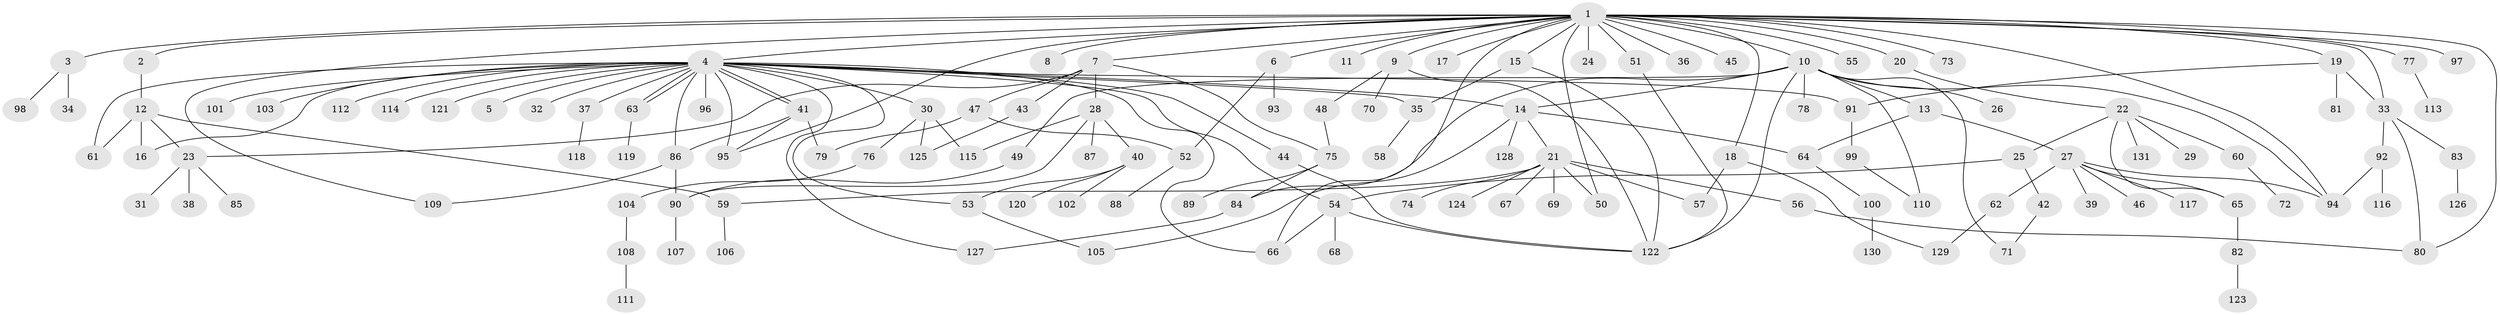 // coarse degree distribution, {14: 0.018867924528301886, 8: 0.05660377358490566, 2: 0.20754716981132076, 12: 0.018867924528301886, 7: 0.018867924528301886, 3: 0.22641509433962265, 4: 0.11320754716981132, 5: 0.07547169811320754, 6: 0.018867924528301886, 1: 0.24528301886792453}
// Generated by graph-tools (version 1.1) at 2025/50/03/04/25 22:50:22]
// undirected, 131 vertices, 175 edges
graph export_dot {
  node [color=gray90,style=filled];
  1;
  2;
  3;
  4;
  5;
  6;
  7;
  8;
  9;
  10;
  11;
  12;
  13;
  14;
  15;
  16;
  17;
  18;
  19;
  20;
  21;
  22;
  23;
  24;
  25;
  26;
  27;
  28;
  29;
  30;
  31;
  32;
  33;
  34;
  35;
  36;
  37;
  38;
  39;
  40;
  41;
  42;
  43;
  44;
  45;
  46;
  47;
  48;
  49;
  50;
  51;
  52;
  53;
  54;
  55;
  56;
  57;
  58;
  59;
  60;
  61;
  62;
  63;
  64;
  65;
  66;
  67;
  68;
  69;
  70;
  71;
  72;
  73;
  74;
  75;
  76;
  77;
  78;
  79;
  80;
  81;
  82;
  83;
  84;
  85;
  86;
  87;
  88;
  89;
  90;
  91;
  92;
  93;
  94;
  95;
  96;
  97;
  98;
  99;
  100;
  101;
  102;
  103;
  104;
  105;
  106;
  107;
  108;
  109;
  110;
  111;
  112;
  113;
  114;
  115;
  116;
  117;
  118;
  119;
  120;
  121;
  122;
  123;
  124;
  125;
  126;
  127;
  128;
  129;
  130;
  131;
  1 -- 2;
  1 -- 3;
  1 -- 4;
  1 -- 6;
  1 -- 7;
  1 -- 8;
  1 -- 9;
  1 -- 10;
  1 -- 11;
  1 -- 15;
  1 -- 17;
  1 -- 18;
  1 -- 19;
  1 -- 20;
  1 -- 24;
  1 -- 33;
  1 -- 36;
  1 -- 45;
  1 -- 50;
  1 -- 51;
  1 -- 55;
  1 -- 66;
  1 -- 73;
  1 -- 77;
  1 -- 80;
  1 -- 94;
  1 -- 95;
  1 -- 97;
  1 -- 109;
  2 -- 12;
  3 -- 34;
  3 -- 98;
  4 -- 5;
  4 -- 14;
  4 -- 16;
  4 -- 30;
  4 -- 32;
  4 -- 35;
  4 -- 37;
  4 -- 41;
  4 -- 41;
  4 -- 44;
  4 -- 53;
  4 -- 54;
  4 -- 61;
  4 -- 63;
  4 -- 63;
  4 -- 66;
  4 -- 86;
  4 -- 91;
  4 -- 95;
  4 -- 96;
  4 -- 101;
  4 -- 103;
  4 -- 112;
  4 -- 114;
  4 -- 121;
  4 -- 127;
  6 -- 52;
  6 -- 93;
  7 -- 23;
  7 -- 28;
  7 -- 43;
  7 -- 47;
  7 -- 75;
  9 -- 48;
  9 -- 70;
  9 -- 122;
  10 -- 13;
  10 -- 14;
  10 -- 26;
  10 -- 49;
  10 -- 71;
  10 -- 78;
  10 -- 84;
  10 -- 94;
  10 -- 110;
  10 -- 122;
  12 -- 16;
  12 -- 23;
  12 -- 59;
  12 -- 61;
  13 -- 27;
  13 -- 64;
  14 -- 21;
  14 -- 64;
  14 -- 105;
  14 -- 128;
  15 -- 35;
  15 -- 122;
  18 -- 57;
  18 -- 129;
  19 -- 33;
  19 -- 81;
  19 -- 91;
  20 -- 22;
  21 -- 50;
  21 -- 56;
  21 -- 57;
  21 -- 59;
  21 -- 67;
  21 -- 69;
  21 -- 74;
  21 -- 124;
  22 -- 25;
  22 -- 29;
  22 -- 60;
  22 -- 65;
  22 -- 131;
  23 -- 31;
  23 -- 38;
  23 -- 85;
  25 -- 42;
  25 -- 54;
  27 -- 39;
  27 -- 46;
  27 -- 62;
  27 -- 65;
  27 -- 94;
  27 -- 117;
  28 -- 40;
  28 -- 87;
  28 -- 90;
  28 -- 115;
  30 -- 76;
  30 -- 115;
  30 -- 125;
  33 -- 80;
  33 -- 83;
  33 -- 92;
  35 -- 58;
  37 -- 118;
  40 -- 53;
  40 -- 102;
  40 -- 120;
  41 -- 79;
  41 -- 86;
  41 -- 95;
  42 -- 71;
  43 -- 125;
  44 -- 122;
  47 -- 52;
  47 -- 79;
  48 -- 75;
  49 -- 90;
  51 -- 122;
  52 -- 88;
  53 -- 105;
  54 -- 66;
  54 -- 68;
  54 -- 122;
  56 -- 80;
  59 -- 106;
  60 -- 72;
  62 -- 129;
  63 -- 119;
  64 -- 100;
  65 -- 82;
  75 -- 84;
  75 -- 89;
  76 -- 104;
  77 -- 113;
  82 -- 123;
  83 -- 126;
  84 -- 127;
  86 -- 90;
  86 -- 109;
  90 -- 107;
  91 -- 99;
  92 -- 94;
  92 -- 116;
  99 -- 110;
  100 -- 130;
  104 -- 108;
  108 -- 111;
}
